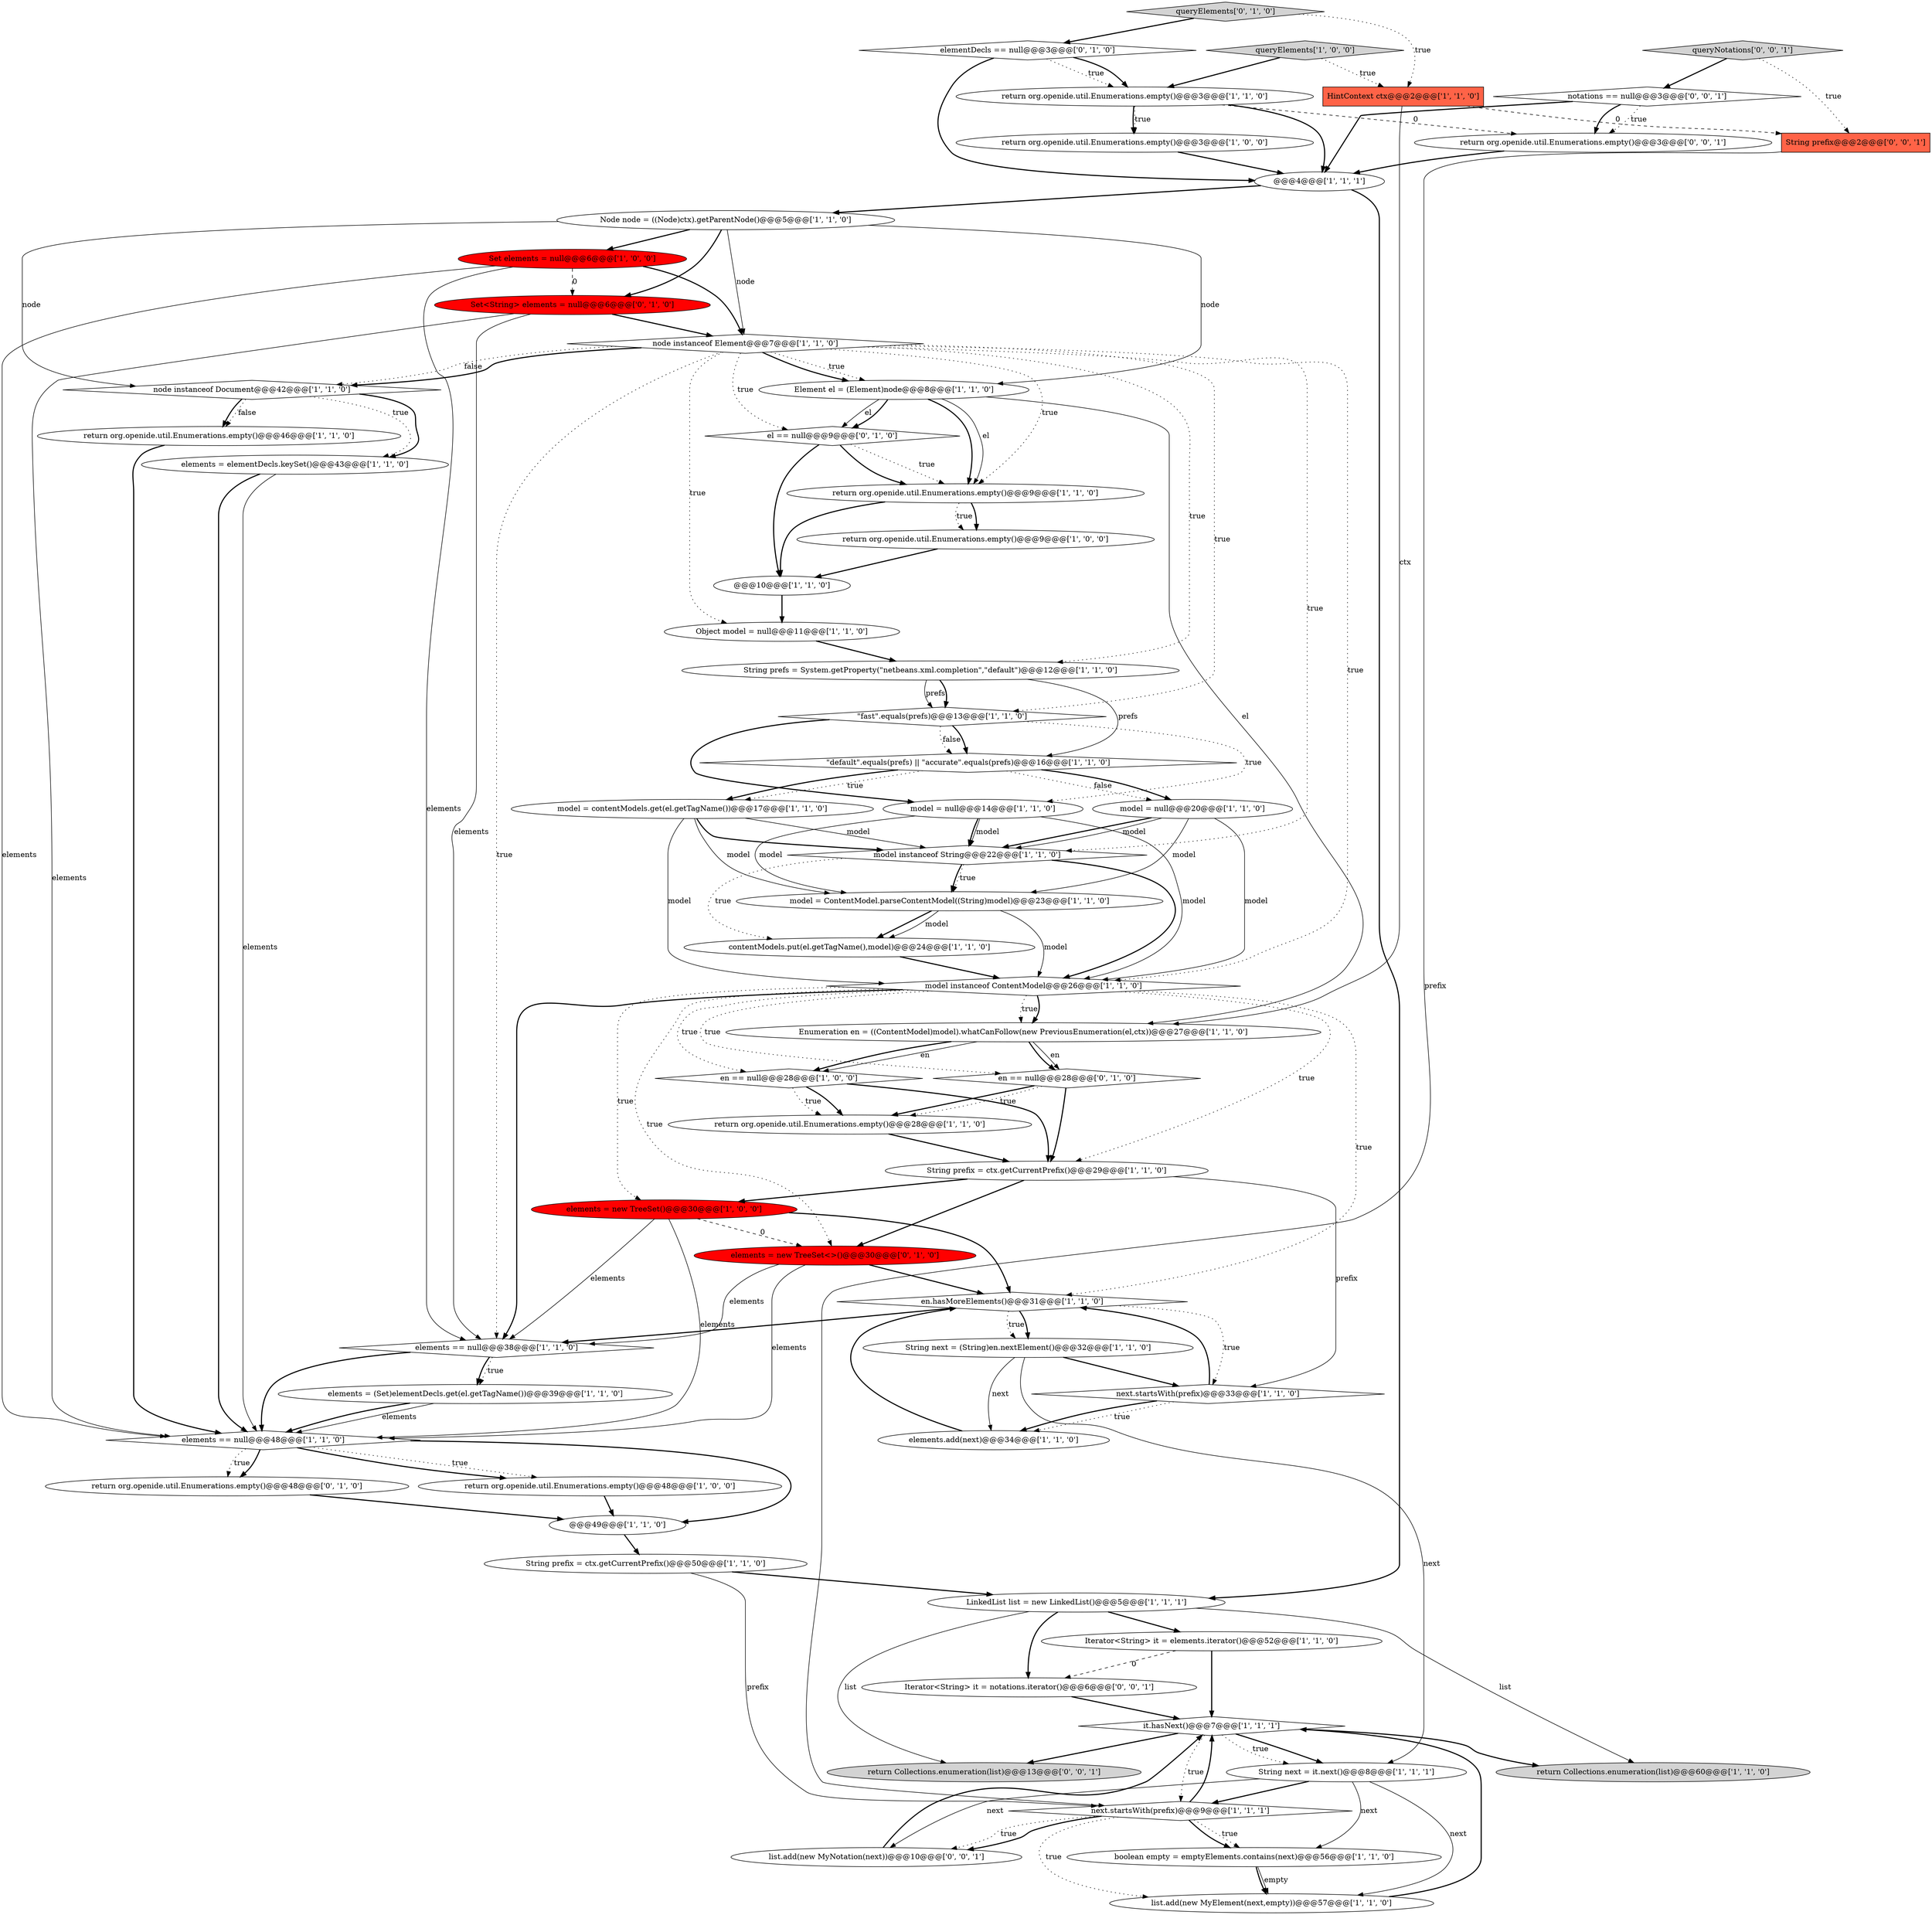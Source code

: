 digraph {
62 [style = filled, label = "return Collections.enumeration(list)@@@13@@@['0', '0', '1']", fillcolor = lightgray, shape = ellipse image = "AAA0AAABBB3BBB"];
48 [style = filled, label = "\"fast\".equals(prefs)@@@13@@@['1', '1', '0']", fillcolor = white, shape = diamond image = "AAA0AAABBB1BBB"];
43 [style = filled, label = "return org.openide.util.Enumerations.empty()@@@9@@@['1', '1', '0']", fillcolor = white, shape = ellipse image = "AAA0AAABBB1BBB"];
45 [style = filled, label = "model instanceof String@@@22@@@['1', '1', '0']", fillcolor = white, shape = diamond image = "AAA0AAABBB1BBB"];
6 [style = filled, label = "Iterator<String> it = elements.iterator()@@@52@@@['1', '1', '0']", fillcolor = white, shape = ellipse image = "AAA0AAABBB1BBB"];
11 [style = filled, label = "list.add(new MyElement(next,empty))@@@57@@@['1', '1', '0']", fillcolor = white, shape = ellipse image = "AAA0AAABBB1BBB"];
1 [style = filled, label = "contentModels.put(el.getTagName(),model)@@@24@@@['1', '1', '0']", fillcolor = white, shape = ellipse image = "AAA0AAABBB1BBB"];
55 [style = filled, label = "elements = new TreeSet<>()@@@30@@@['0', '1', '0']", fillcolor = red, shape = ellipse image = "AAA1AAABBB2BBB"];
42 [style = filled, label = "it.hasNext()@@@7@@@['1', '1', '1']", fillcolor = white, shape = diamond image = "AAA0AAABBB1BBB"];
32 [style = filled, label = "en.hasMoreElements()@@@31@@@['1', '1', '0']", fillcolor = white, shape = diamond image = "AAA0AAABBB1BBB"];
44 [style = filled, label = "node instanceof Document@@@42@@@['1', '1', '0']", fillcolor = white, shape = diamond image = "AAA0AAABBB1BBB"];
28 [style = filled, label = "next.startsWith(prefix)@@@33@@@['1', '1', '0']", fillcolor = white, shape = diamond image = "AAA0AAABBB1BBB"];
30 [style = filled, label = "elements.add(next)@@@34@@@['1', '1', '0']", fillcolor = white, shape = ellipse image = "AAA0AAABBB1BBB"];
22 [style = filled, label = "@@@49@@@['1', '1', '0']", fillcolor = white, shape = ellipse image = "AAA0AAABBB1BBB"];
59 [style = filled, label = "queryNotations['0', '0', '1']", fillcolor = lightgray, shape = diamond image = "AAA0AAABBB3BBB"];
0 [style = filled, label = "queryElements['1', '0', '0']", fillcolor = lightgray, shape = diamond image = "AAA0AAABBB1BBB"];
20 [style = filled, label = "return org.openide.util.Enumerations.empty()@@@46@@@['1', '1', '0']", fillcolor = white, shape = ellipse image = "AAA0AAABBB1BBB"];
49 [style = filled, label = "return org.openide.util.Enumerations.empty()@@@48@@@['0', '1', '0']", fillcolor = white, shape = ellipse image = "AAA0AAABBB2BBB"];
14 [style = filled, label = "return org.openide.util.Enumerations.empty()@@@28@@@['1', '1', '0']", fillcolor = white, shape = ellipse image = "AAA0AAABBB1BBB"];
4 [style = filled, label = "return org.openide.util.Enumerations.empty()@@@48@@@['1', '0', '0']", fillcolor = white, shape = ellipse image = "AAA0AAABBB1BBB"];
2 [style = filled, label = "String next = (String)en.nextElement()@@@32@@@['1', '1', '0']", fillcolor = white, shape = ellipse image = "AAA0AAABBB1BBB"];
39 [style = filled, label = "elements = elementDecls.keySet()@@@43@@@['1', '1', '0']", fillcolor = white, shape = ellipse image = "AAA0AAABBB1BBB"];
9 [style = filled, label = "elements = (Set)elementDecls.get(el.getTagName())@@@39@@@['1', '1', '0']", fillcolor = white, shape = ellipse image = "AAA0AAABBB1BBB"];
33 [style = filled, label = "model instanceof ContentModel@@@26@@@['1', '1', '0']", fillcolor = white, shape = diamond image = "AAA0AAABBB1BBB"];
41 [style = filled, label = "return org.openide.util.Enumerations.empty()@@@9@@@['1', '0', '0']", fillcolor = white, shape = ellipse image = "AAA0AAABBB1BBB"];
7 [style = filled, label = "return Collections.enumeration(list)@@@60@@@['1', '1', '0']", fillcolor = lightgray, shape = ellipse image = "AAA0AAABBB1BBB"];
27 [style = filled, label = "boolean empty = emptyElements.contains(next)@@@56@@@['1', '1', '0']", fillcolor = white, shape = ellipse image = "AAA0AAABBB1BBB"];
51 [style = filled, label = "en == null@@@28@@@['0', '1', '0']", fillcolor = white, shape = diamond image = "AAA0AAABBB2BBB"];
8 [style = filled, label = "String prefs = System.getProperty(\"netbeans.xml.completion\",\"default\")@@@12@@@['1', '1', '0']", fillcolor = white, shape = ellipse image = "AAA0AAABBB1BBB"];
24 [style = filled, label = "Set elements = null@@@6@@@['1', '0', '0']", fillcolor = red, shape = ellipse image = "AAA1AAABBB1BBB"];
34 [style = filled, label = "elements = new TreeSet()@@@30@@@['1', '0', '0']", fillcolor = red, shape = ellipse image = "AAA1AAABBB1BBB"];
61 [style = filled, label = "list.add(new MyNotation(next))@@@10@@@['0', '0', '1']", fillcolor = white, shape = ellipse image = "AAA0AAABBB3BBB"];
17 [style = filled, label = "Node node = ((Node)ctx).getParentNode()@@@5@@@['1', '1', '0']", fillcolor = white, shape = ellipse image = "AAA0AAABBB1BBB"];
57 [style = filled, label = "return org.openide.util.Enumerations.empty()@@@3@@@['0', '0', '1']", fillcolor = white, shape = ellipse image = "AAA0AAABBB3BBB"];
13 [style = filled, label = "elements == null@@@48@@@['1', '1', '0']", fillcolor = white, shape = diamond image = "AAA0AAABBB1BBB"];
19 [style = filled, label = "model = contentModels.get(el.getTagName())@@@17@@@['1', '1', '0']", fillcolor = white, shape = ellipse image = "AAA0AAABBB1BBB"];
21 [style = filled, label = "Enumeration en = ((ContentModel)model).whatCanFollow(new PreviousEnumeration(el,ctx))@@@27@@@['1', '1', '0']", fillcolor = white, shape = ellipse image = "AAA0AAABBB1BBB"];
3 [style = filled, label = "node instanceof Element@@@7@@@['1', '1', '0']", fillcolor = white, shape = diamond image = "AAA0AAABBB1BBB"];
47 [style = filled, label = "@@@4@@@['1', '1', '1']", fillcolor = white, shape = ellipse image = "AAA0AAABBB1BBB"];
26 [style = filled, label = "return org.openide.util.Enumerations.empty()@@@3@@@['1', '0', '0']", fillcolor = white, shape = ellipse image = "AAA0AAABBB1BBB"];
37 [style = filled, label = "HintContext ctx@@@2@@@['1', '1', '0']", fillcolor = tomato, shape = box image = "AAA0AAABBB1BBB"];
10 [style = filled, label = "en == null@@@28@@@['1', '0', '0']", fillcolor = white, shape = diamond image = "AAA0AAABBB1BBB"];
18 [style = filled, label = "model = null@@@20@@@['1', '1', '0']", fillcolor = white, shape = ellipse image = "AAA0AAABBB1BBB"];
35 [style = filled, label = "String next = it.next()@@@8@@@['1', '1', '1']", fillcolor = white, shape = ellipse image = "AAA0AAABBB1BBB"];
58 [style = filled, label = "Iterator<String> it = notations.iterator()@@@6@@@['0', '0', '1']", fillcolor = white, shape = ellipse image = "AAA0AAABBB3BBB"];
29 [style = filled, label = "Element el = (Element)node@@@8@@@['1', '1', '0']", fillcolor = white, shape = ellipse image = "AAA0AAABBB1BBB"];
16 [style = filled, label = "model = null@@@14@@@['1', '1', '0']", fillcolor = white, shape = ellipse image = "AAA0AAABBB1BBB"];
50 [style = filled, label = "elementDecls == null@@@3@@@['0', '1', '0']", fillcolor = white, shape = diamond image = "AAA0AAABBB2BBB"];
12 [style = filled, label = "@@@10@@@['1', '1', '0']", fillcolor = white, shape = ellipse image = "AAA0AAABBB1BBB"];
15 [style = filled, label = "String prefix = ctx.getCurrentPrefix()@@@29@@@['1', '1', '0']", fillcolor = white, shape = ellipse image = "AAA0AAABBB1BBB"];
38 [style = filled, label = "model = ContentModel.parseContentModel((String)model)@@@23@@@['1', '1', '0']", fillcolor = white, shape = ellipse image = "AAA0AAABBB1BBB"];
54 [style = filled, label = "queryElements['0', '1', '0']", fillcolor = lightgray, shape = diamond image = "AAA0AAABBB2BBB"];
56 [style = filled, label = "notations == null@@@3@@@['0', '0', '1']", fillcolor = white, shape = diamond image = "AAA0AAABBB3BBB"];
60 [style = filled, label = "String prefix@@@2@@@['0', '0', '1']", fillcolor = tomato, shape = box image = "AAA0AAABBB3BBB"];
31 [style = filled, label = "LinkedList list = new LinkedList()@@@5@@@['1', '1', '1']", fillcolor = white, shape = ellipse image = "AAA0AAABBB1BBB"];
46 [style = filled, label = "return org.openide.util.Enumerations.empty()@@@3@@@['1', '1', '0']", fillcolor = white, shape = ellipse image = "AAA0AAABBB1BBB"];
23 [style = filled, label = "String prefix = ctx.getCurrentPrefix()@@@50@@@['1', '1', '0']", fillcolor = white, shape = ellipse image = "AAA0AAABBB1BBB"];
36 [style = filled, label = "Object model = null@@@11@@@['1', '1', '0']", fillcolor = white, shape = ellipse image = "AAA0AAABBB1BBB"];
40 [style = filled, label = "\"default\".equals(prefs) || \"accurate\".equals(prefs)@@@16@@@['1', '1', '0']", fillcolor = white, shape = diamond image = "AAA0AAABBB1BBB"];
5 [style = filled, label = "next.startsWith(prefix)@@@9@@@['1', '1', '1']", fillcolor = white, shape = diamond image = "AAA0AAABBB1BBB"];
53 [style = filled, label = "el == null@@@9@@@['0', '1', '0']", fillcolor = white, shape = diamond image = "AAA0AAABBB2BBB"];
52 [style = filled, label = "Set<String> elements = null@@@6@@@['0', '1', '0']", fillcolor = red, shape = ellipse image = "AAA1AAABBB2BBB"];
25 [style = filled, label = "elements == null@@@38@@@['1', '1', '0']", fillcolor = white, shape = diamond image = "AAA0AAABBB1BBB"];
16->38 [style = solid, label="model"];
21->10 [style = bold, label=""];
15->55 [style = bold, label=""];
32->28 [style = dotted, label="true"];
13->49 [style = dotted, label="true"];
21->51 [style = bold, label=""];
0->46 [style = bold, label=""];
3->44 [style = dotted, label="false"];
3->33 [style = dotted, label="true"];
24->25 [style = solid, label="elements"];
45->33 [style = bold, label=""];
8->48 [style = solid, label="prefs"];
3->53 [style = dotted, label="true"];
13->49 [style = bold, label=""];
45->38 [style = dotted, label="true"];
55->13 [style = solid, label="elements"];
3->25 [style = dotted, label="true"];
18->45 [style = bold, label=""];
49->22 [style = bold, label=""];
56->47 [style = bold, label=""];
28->30 [style = dotted, label="true"];
54->37 [style = dotted, label="true"];
1->33 [style = bold, label=""];
5->11 [style = dotted, label="true"];
2->35 [style = solid, label="next"];
31->6 [style = bold, label=""];
40->18 [style = dotted, label="false"];
33->25 [style = bold, label=""];
45->38 [style = bold, label=""];
24->52 [style = dashed, label="0"];
32->25 [style = bold, label=""];
29->43 [style = bold, label=""];
39->13 [style = solid, label="elements"];
34->32 [style = bold, label=""];
13->22 [style = bold, label=""];
24->13 [style = solid, label="elements"];
53->43 [style = dotted, label="true"];
2->28 [style = bold, label=""];
13->4 [style = dotted, label="true"];
59->60 [style = dotted, label="true"];
48->40 [style = dotted, label="false"];
29->43 [style = solid, label="el"];
45->1 [style = dotted, label="true"];
15->34 [style = bold, label=""];
3->29 [style = dotted, label="true"];
29->53 [style = solid, label="el"];
10->14 [style = bold, label=""];
33->32 [style = dotted, label="true"];
16->45 [style = bold, label=""];
28->30 [style = bold, label=""];
32->2 [style = dotted, label="true"];
60->5 [style = solid, label="prefix"];
26->47 [style = bold, label=""];
33->55 [style = dotted, label="true"];
52->13 [style = solid, label="elements"];
3->48 [style = dotted, label="true"];
56->57 [style = bold, label=""];
22->23 [style = bold, label=""];
35->61 [style = solid, label="next"];
17->29 [style = solid, label="node"];
35->5 [style = bold, label=""];
51->14 [style = bold, label=""];
27->11 [style = solid, label="empty"];
27->11 [style = bold, label=""];
43->12 [style = bold, label=""];
44->20 [style = bold, label=""];
48->16 [style = bold, label=""];
5->61 [style = bold, label=""];
0->37 [style = dotted, label="true"];
58->42 [style = bold, label=""];
14->15 [style = bold, label=""];
42->7 [style = bold, label=""];
55->32 [style = bold, label=""];
37->21 [style = solid, label="ctx"];
18->33 [style = solid, label="model"];
53->43 [style = bold, label=""];
59->56 [style = bold, label=""];
24->3 [style = bold, label=""];
3->29 [style = bold, label=""];
4->22 [style = bold, label=""];
33->10 [style = dotted, label="true"];
51->14 [style = dotted, label="true"];
23->31 [style = bold, label=""];
17->52 [style = bold, label=""];
19->38 [style = solid, label="model"];
20->13 [style = bold, label=""];
23->5 [style = solid, label="prefix"];
6->58 [style = dashed, label="0"];
8->40 [style = solid, label="prefs"];
18->38 [style = solid, label="model"];
48->16 [style = dotted, label="true"];
39->13 [style = bold, label=""];
47->31 [style = bold, label=""];
25->9 [style = bold, label=""];
52->25 [style = solid, label="elements"];
6->42 [style = bold, label=""];
44->39 [style = dotted, label="true"];
34->25 [style = solid, label="elements"];
12->36 [style = bold, label=""];
40->19 [style = bold, label=""];
30->32 [style = bold, label=""];
3->43 [style = dotted, label="true"];
55->25 [style = solid, label="elements"];
38->1 [style = bold, label=""];
5->61 [style = dotted, label="true"];
28->32 [style = bold, label=""];
3->44 [style = bold, label=""];
42->5 [style = dotted, label="true"];
19->45 [style = bold, label=""];
50->46 [style = dotted, label="true"];
33->21 [style = dotted, label="true"];
19->45 [style = solid, label="model"];
34->55 [style = dashed, label="0"];
5->27 [style = dotted, label="true"];
56->57 [style = dotted, label="true"];
36->8 [style = bold, label=""];
61->42 [style = bold, label=""];
43->41 [style = bold, label=""];
33->51 [style = dotted, label="true"];
35->27 [style = solid, label="next"];
41->12 [style = bold, label=""];
42->62 [style = bold, label=""];
16->45 [style = solid, label="model"];
57->47 [style = bold, label=""];
35->11 [style = solid, label="next"];
29->21 [style = solid, label="el"];
19->33 [style = solid, label="model"];
53->12 [style = bold, label=""];
37->60 [style = dashed, label="0"];
40->19 [style = dotted, label="true"];
38->33 [style = solid, label="model"];
29->53 [style = bold, label=""];
21->51 [style = solid, label="en"];
10->15 [style = bold, label=""];
31->58 [style = bold, label=""];
38->1 [style = solid, label="model"];
9->13 [style = solid, label="elements"];
31->62 [style = solid, label="list"];
25->13 [style = bold, label=""];
3->36 [style = dotted, label="true"];
50->46 [style = bold, label=""];
17->44 [style = solid, label="node"];
33->34 [style = dotted, label="true"];
40->18 [style = bold, label=""];
21->10 [style = solid, label="en"];
46->57 [style = dashed, label="0"];
44->20 [style = dotted, label="false"];
31->7 [style = solid, label="list"];
11->42 [style = bold, label=""];
46->47 [style = bold, label=""];
44->39 [style = bold, label=""];
32->2 [style = bold, label=""];
48->40 [style = bold, label=""];
42->35 [style = bold, label=""];
46->26 [style = dotted, label="true"];
10->14 [style = dotted, label="true"];
54->50 [style = bold, label=""];
17->3 [style = solid, label="node"];
8->48 [style = bold, label=""];
2->30 [style = solid, label="next"];
17->24 [style = bold, label=""];
46->26 [style = bold, label=""];
25->9 [style = dotted, label="true"];
33->15 [style = dotted, label="true"];
50->47 [style = bold, label=""];
3->45 [style = dotted, label="true"];
43->41 [style = dotted, label="true"];
42->35 [style = dotted, label="true"];
52->3 [style = bold, label=""];
18->45 [style = solid, label="model"];
5->27 [style = bold, label=""];
5->42 [style = bold, label=""];
47->17 [style = bold, label=""];
51->15 [style = bold, label=""];
16->33 [style = solid, label="model"];
34->13 [style = solid, label="elements"];
3->8 [style = dotted, label="true"];
33->21 [style = bold, label=""];
15->28 [style = solid, label="prefix"];
9->13 [style = bold, label=""];
13->4 [style = bold, label=""];
}
